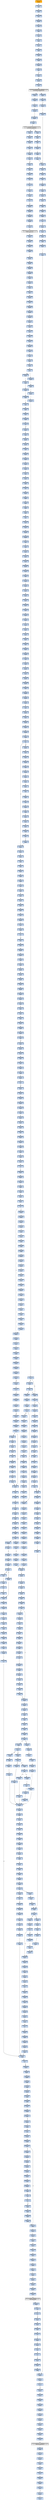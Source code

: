 strict digraph G {
	graph [bgcolor=transparent,
		name=G
	];
	node [color=lightsteelblue,
		fillcolor=lightsteelblue,
		shape=rectangle,
		style=filled
	];
	"0x0041c001"	[color=lightgrey,
		fillcolor=orange,
		label="0x0041c001
pusha"];
	"0x0041c002"	[label="0x0041c002
call"];
	"0x0041c001" -> "0x0041c002"	[color="#000000"];
	"0x0041c00a"	[label="0x0041c00a
popl"];
	"0x0041c002" -> "0x0041c00a"	[color="#000000"];
	"0x0041c00b"	[label="0x0041c00b
incl"];
	"0x0041c00a" -> "0x0041c00b"	[color="#000000"];
	"0x0041c00c"	[label="0x0041c00c
pushl"];
	"0x0041c00b" -> "0x0041c00c"	[color="#000000"];
	"0x0041c00d"	[label="0x0041c00d
ret"];
	"0x0041c00c" -> "0x0041c00d"	[color="#000000"];
	"0x0041c008"	[label="0x0041c008
jmp"];
	"0x0041c00d" -> "0x0041c008"	[color="#000000"];
	"0x0041c00e"	[label="0x0041c00e
call"];
	"0x0041c008" -> "0x0041c00e"	[color="#000000"];
	"0x0041c014"	[label="0x0041c014
popl"];
	"0x0041c00e" -> "0x0041c014"	[color="#000000"];
	"0x0041c015"	[label="0x0041c015
movl"];
	"0x0041c014" -> "0x0041c015"	[color="#000000"];
	"0x0041c01a"	[label="0x0041c01a
addl"];
	"0x0041c015" -> "0x0041c01a"	[color="#000000"];
	"0x0041c01c"	[label="0x0041c01c
subl"];
	"0x0041c01a" -> "0x0041c01c"	[color="#000000"];
	"0x0041c022"	[label="0x0041c022
cmpl"];
	"0x0041c01c" -> "0x0041c022"	[color="#000000"];
	"0x0041c029"	[label="0x0041c029
movl"];
	"0x0041c022" -> "0x0041c029"	[color="#000000"];
	"0x0041c02f"	[label="0x0041c02f
jne"];
	"0x0041c029" -> "0x0041c02f"	[color="#000000"];
	"0x0041c035"	[label="0x0041c035
leal"];
	"0x0041c02f" -> "0x0041c035"	[color="#000000",
		label=F];
	"0x0041c03b"	[label="0x0041c03b
pushl"];
	"0x0041c035" -> "0x0041c03b"	[color="#000000"];
	"0x0041c03c"	[label="0x0041c03c
call"];
	"0x0041c03b" -> "0x0041c03c"	[color="#000000"];
	GETMODULEHANDLEA_KERNEL32_DLL	[color=lightgrey,
		fillcolor=lightgrey,
		label="GETMODULEHANDLEA_KERNEL32_DLL
GETMODULEHANDLEA"];
	"0x0041c03c" -> GETMODULEHANDLEA_KERNEL32_DLL	[color="#000000"];
	"0x0041c042"	[label="0x0041c042
movl"];
	GETMODULEHANDLEA_KERNEL32_DLL -> "0x0041c042"	[color="#000000"];
	"0x0041c287"	[label="0x0041c287
testl"];
	GETMODULEHANDLEA_KERNEL32_DLL -> "0x0041c287"	[color="#000000"];
	"0x0041c048"	[label="0x0041c048
movl"];
	"0x0041c042" -> "0x0041c048"	[color="#000000"];
	"0x0041c04a"	[label="0x0041c04a
leal"];
	"0x0041c048" -> "0x0041c04a"	[color="#000000"];
	"0x0041c04d"	[label="0x0041c04d
pushl"];
	"0x0041c04a" -> "0x0041c04d"	[color="#000000"];
	"0x0041c04e"	[label="0x0041c04e
pushl"];
	"0x0041c04d" -> "0x0041c04e"	[color="#000000"];
	"0x0041c04f"	[label="0x0041c04f
call"];
	"0x0041c04e" -> "0x0041c04f"	[color="#000000"];
	GETPROCADDRESS_KERNEL32_DLL	[color=lightgrey,
		fillcolor=lightgrey,
		label="GETPROCADDRESS_KERNEL32_DLL
GETPROCADDRESS"];
	"0x0041c04f" -> GETPROCADDRESS_KERNEL32_DLL	[color="#000000"];
	"0x0041c055"	[label="0x0041c055
stosl"];
	GETPROCADDRESS_KERNEL32_DLL -> "0x0041c055"	[color="#000000"];
	"0x0041c2ee"	[label="0x0041c2ee
testl"];
	GETPROCADDRESS_KERNEL32_DLL -> "0x0041c2ee"	[color="#000000"];
	"0x0041c056"	[label="0x0041c056
movb"];
	"0x0041c055" -> "0x0041c056"	[color="#000000"];
	"0x0041c058"	[label="0x0041c058
scasb"];
	"0x0041c056" -> "0x0041c058"	[color="#000000"];
	"0x0041c059"	[label="0x0041c059
jne"];
	"0x0041c058" -> "0x0041c059"	[color="#000000"];
	"0x0041c05b"	[label="0x0041c05b
cmpb"];
	"0x0041c059" -> "0x0041c05b"	[color="#000000",
		label=F];
	"0x0041c05d"	[label="0x0041c05d
jne"];
	"0x0041c05b" -> "0x0041c05d"	[color="#000000"];
	"0x0041c05f"	[label="0x0041c05f
leal"];
	"0x0041c05d" -> "0x0041c05f"	[color="#000000",
		label=F];
	"0x0041c062"	[label="0x0041c062
jmp"];
	"0x0041c05f" -> "0x0041c062"	[color="#000000"];
	"0x0041c08d"	[label="0x0041c08d
movl"];
	"0x0041c062" -> "0x0041c08d"	[color="#000000"];
	"0x0041c093"	[label="0x0041c093
orl"];
	"0x0041c08d" -> "0x0041c093"	[color="#000000"];
	"0x0041c095"	[label="0x0041c095
je"];
	"0x0041c093" -> "0x0041c095"	[color="#000000"];
	"0x0041c0a1"	[label="0x0041c0a1
leal"];
	"0x0041c095" -> "0x0041c0a1"	[color="#000000",
		label=T];
	"0x0041c0a7"	[label="0x0041c0a7
cmpl"];
	"0x0041c0a1" -> "0x0041c0a7"	[color="#000000"];
	"0x0041c0aa"	[label="0x0041c0aa
je"];
	"0x0041c0a7" -> "0x0041c0aa"	[color="#000000"];
	"0x0041c0b0"	[label="0x0041c0b0
pushl"];
	"0x0041c0aa" -> "0x0041c0b0"	[color="#000000",
		label=F];
	"0x0041c0b2"	[label="0x0041c0b2
pushl"];
	"0x0041c0b0" -> "0x0041c0b2"	[color="#000000"];
	"0x0041c0b7"	[label="0x0041c0b7
pushl"];
	"0x0041c0b2" -> "0x0041c0b7"	[color="#000000"];
	"0x0041c0bc"	[label="0x0041c0bc
pushl"];
	"0x0041c0b7" -> "0x0041c0bc"	[color="#000000"];
	"0x0041c0be"	[label="0x0041c0be
call"];
	"0x0041c0bc" -> "0x0041c0be"	[color="#000000"];
	VIRTUALALLOC_KERNEL32_DLL	[color=lightgrey,
		fillcolor=lightgrey,
		label="VIRTUALALLOC_KERNEL32_DLL
VIRTUALALLOC"];
	"0x0041c0be" -> VIRTUALALLOC_KERNEL32_DLL	[color="#000000"];
	"0x0041c0e2"	[label="0x0041c0e2
movl"];
	VIRTUALALLOC_KERNEL32_DLL -> "0x0041c0e2"	[color="#000000"];
	"0x0041c0e8"	[label="0x0041c0e8
pushl"];
	"0x0041c0e2" -> "0x0041c0e8"	[color="#000000"];
	"0x0041c0e9"	[label="0x0041c0e9
movl"];
	"0x0041c0e8" -> "0x0041c0e9"	[color="#000000"];
	"0x0041c0eb"	[label="0x0041c0eb
addl"];
	"0x0041c0e9" -> "0x0041c0eb"	[color="#000000"];
	"0x0041c0f1"	[label="0x0041c0f1
pushl"];
	"0x0041c0eb" -> "0x0041c0f1"	[color="#000000"];
	"0x0041c0f7"	[label="0x0041c0f7
pushl"];
	"0x0041c0f1" -> "0x0041c0f7"	[color="#000000"];
	"0x0041c0fa"	[label="0x0041c0fa
pushl"];
	"0x0041c0f7" -> "0x0041c0fa"	[color="#000000"];
	"0x0041c0fb"	[label="0x0041c0fb
pushl"];
	"0x0041c0fa" -> "0x0041c0fb"	[color="#000000"];
	"0x0041c0fc"	[label="0x0041c0fc
call"];
	"0x0041c0fb" -> "0x0041c0fc"	[color="#000000"];
	"0x0041c6c8"	[label="0x0041c6c8
movl"];
	"0x0041c0fc" -> "0x0041c6c8"	[color="#000000"];
	"0x0041c6cc"	[label="0x0041c6cc
subl"];
	"0x0041c6c8" -> "0x0041c6cc"	[color="#000000"];
	"0x0041c6d2"	[label="0x0041c6d2
leal"];
	"0x0041c6cc" -> "0x0041c6d2"	[color="#000000"];
	"0x0041c6d6"	[label="0x0041c6d6
pushl"];
	"0x0041c6d2" -> "0x0041c6d6"	[color="#000000"];
	"0x0041c6d7"	[label="0x0041c6d7
call"];
	"0x0041c6d6" -> "0x0041c6d7"	[color="#000000"];
	"0x0041ca84"	[label="0x0041ca84
pushl"];
	"0x0041c6d7" -> "0x0041ca84"	[color="#000000"];
	"0x0041ca85"	[label="0x0041ca85
pushl"];
	"0x0041ca84" -> "0x0041ca85"	[color="#000000"];
	"0x0041ca86"	[label="0x0041ca86
pushl"];
	"0x0041ca85" -> "0x0041ca86"	[color="#000000"];
	"0x0041ca87"	[label="0x0041ca87
movl"];
	"0x0041ca86" -> "0x0041ca87"	[color="#000000"];
	"0x0041ca89"	[label="0x0041ca89
xorl"];
	"0x0041ca87" -> "0x0041ca89"	[color="#000000"];
	"0x0041ca8b"	[label="0x0041ca8b
xorl"];
	"0x0041ca89" -> "0x0041ca8b"	[color="#000000"];
	"0x0041ca8d"	[label="0x0041ca8d
leal"];
	"0x0041ca8b" -> "0x0041ca8d"	[color="#000000"];
	"0x0041ca93"	[label="0x0041ca93
movl"];
	"0x0041ca8d" -> "0x0041ca93"	[color="#000000"];
	"0x0041ca95"	[label="0x0041ca95
pushl"];
	"0x0041ca93" -> "0x0041ca95"	[color="#000000"];
	"0x0041ca96"	[label="0x0041ca96
call"];
	"0x0041ca95" -> "0x0041ca96"	[color="#000000"];
	"0x0041ccf2"	[label="0x0041ccf2
call"];
	"0x0041ca96" -> "0x0041ccf2"	[color="#000000"];
	"0x0041ccf8"	[label="0x0041ccf8
popl"];
	"0x0041ccf2" -> "0x0041ccf8"	[color="#000000"];
	"0x0041ccf9"	[label="0x0041ccf9
subl"];
	"0x0041ccf8" -> "0x0041ccf9"	[color="#000000"];
	"0x0041ccff"	[label="0x0041ccff
ret"];
	"0x0041ccf9" -> "0x0041ccff"	[color="#000000"];
	"0x0041ca9b"	[label="0x0041ca9b
movb"];
	"0x0041ccff" -> "0x0041ca9b"	[color="#000000"];
	"0x0041ce18"	[label="0x0041ce18
movb"];
	"0x0041ccff" -> "0x0041ce18"	[color="#000000"];
	"0x0041caa2"	[label="0x0041caa2
popl"];
	"0x0041ca9b" -> "0x0041caa2"	[color="#000000"];
	"0x0041caa3"	[label="0x0041caa3
movl"];
	"0x0041caa2" -> "0x0041caa3"	[color="#000000"];
	"0x0041caa8"	[label="0x0041caa8
addl"];
	"0x0041caa3" -> "0x0041caa8"	[color="#000000"];
	"0x0041caab"	[label="0x0041caab
shll"];
	"0x0041caa8" -> "0x0041caab"	[color="#000000"];
	"0x0041caad"	[label="0x0041caad
addl"];
	"0x0041caab" -> "0x0041caad"	[color="#000000"];
	"0x0041caaf"	[label="0x0041caaf
incl"];
	"0x0041caad" -> "0x0041caaf"	[color="#000000"];
	"0x0041cab0"	[label="0x0041cab0
cmpl"];
	"0x0041caaf" -> "0x0041cab0"	[color="#000000"];
	"0x0041cab3"	[label="0x0041cab3
jb"];
	"0x0041cab0" -> "0x0041cab3"	[color="#000000"];
	"0x0041cab5"	[label="0x0041cab5
movl"];
	"0x0041cab3" -> "0x0041cab5"	[color="#000000",
		label=F];
	"0x0041cab9"	[label="0x0041cab9
leal"];
	"0x0041cab5" -> "0x0041cab9"	[color="#000000"];
	"0x0041cabc"	[label="0x0041cabc
pushl"];
	"0x0041cab9" -> "0x0041cabc"	[color="#000000"];
	"0x0041cabd"	[label="0x0041cabd
pushl"];
	"0x0041cabc" -> "0x0041cabd"	[color="#000000"];
	"0x0041cac2"	[label="0x0041cac2
call"];
	"0x0041cabd" -> "0x0041cac2"	[color="#000000"];
	"0x0041c80f"	[label="0x0041c80f
movl"];
	"0x0041cac2" -> "0x0041c80f"	[color="#000000"];
	"0x0041c813"	[label="0x0041c813
movl"];
	"0x0041c80f" -> "0x0041c813"	[color="#000000"];
	"0x0041c817"	[label="0x0041c817
movl"];
	"0x0041c813" -> "0x0041c817"	[color="#000000"];
	"0x0041c81d"	[label="0x0041c81d
movl"];
	"0x0041c817" -> "0x0041c81d"	[color="#000000"];
	"0x0041c823"	[label="0x0041c823
leal"];
	"0x0041c81d" -> "0x0041c823"	[color="#000000"];
	"0x0041c826"	[label="0x0041c826
movl"];
	"0x0041c823" -> "0x0041c826"	[color="#000000"];
	"0x0041c82c"	[label="0x0041c82c
addl"];
	"0x0041c826" -> "0x0041c82c"	[color="#000000"];
	"0x0041c831"	[label="0x0041c831
ret"];
	"0x0041c82c" -> "0x0041c831"	[color="#000000"];
	"0x0041caf1"	[label="0x0041caf1
movl"];
	"0x0041c831" -> "0x0041caf1"	[color="#000000"];
	"0x0041caf7"	[label="0x0041caf7
popl"];
	"0x0041caf1" -> "0x0041caf7"	[color="#000000"];
	"0x0041caf8"	[label="0x0041caf8
popl"];
	"0x0041caf7" -> "0x0041caf8"	[color="#000000"];
	"0x0041caf9"	[label="0x0041caf9
addl"];
	"0x0041caf8" -> "0x0041caf9"	[color="#000000"];
	"0x0041cafe"	[label="0x0041cafe
popl"];
	"0x0041caf9" -> "0x0041cafe"	[color="#000000"];
	"0x0041caff"	[label="0x0041caff
ret"];
	"0x0041cafe" -> "0x0041caff"	[color="#000000"];
	"0x0041c6dc"	[label="0x0041c6dc
movl"];
	"0x0041caff" -> "0x0041c6dc"	[color="#000000"];
	"0x0041c6e3"	[label="0x0041c6e3
movl"];
	"0x0041c6dc" -> "0x0041c6e3"	[color="#000000"];
	"0x0041c6ea"	[label="0x0041c6ea
pushl"];
	"0x0041c6e3" -> "0x0041c6ea"	[color="#000000"];
	"0x0041c6eb"	[label="0x0041c6eb
pushl"];
	"0x0041c6ea" -> "0x0041c6eb"	[color="#000000"];
	"0x0041c6ec"	[label="0x0041c6ec
leal"];
	"0x0041c6eb" -> "0x0041c6ec"	[color="#000000"];
	"0x0041c6f0"	[label="0x0041c6f0
call"];
	"0x0041c6ec" -> "0x0041c6f0"	[color="#000000"];
	"0x0041cb02"	[label="0x0041cb02
movl"];
	"0x0041c6f0" -> "0x0041cb02"	[color="#000000"];
	"0x0041cb06"	[label="0x0041cb06
movl"];
	"0x0041cb02" -> "0x0041cb06"	[color="#000000"];
	"0x0041cb08"	[label="0x0041cb08
movl"];
	"0x0041cb06" -> "0x0041cb08"	[color="#000000"];
	"0x0041cb0c"	[label="0x0041cb0c
pushl"];
	"0x0041cb08" -> "0x0041cb0c"	[color="#000000"];
	"0x0041cb0d"	[label="0x0041cb0d
movl"];
	"0x0041cb0c" -> "0x0041cb0d"	[color="#000000"];
	"0x0041cb0f"	[label="0x0041cb0f
leal"];
	"0x0041cb0d" -> "0x0041cb0f"	[color="#000000"];
	"0x0041cb12"	[label="0x0041cb12
movl"];
	"0x0041cb0f" -> "0x0041cb12"	[color="#000000"];
	"0x0041cb14"	[label="0x0041cb14
movl"];
	"0x0041cb12" -> "0x0041cb14"	[color="#000000"];
	"0x0041cb1b"	[label="0x0041cb1b
movl"];
	"0x0041cb14" -> "0x0041cb1b"	[color="#000000"];
	"0x0041cb1e"	[label="0x0041cb1e
movl"];
	"0x0041cb1b" -> "0x0041cb1e"	[color="#000000"];
	"0x0041cb24"	[label="0x0041cb24
movl"];
	"0x0041cb1e" -> "0x0041cb24"	[color="#000000"];
	"0x0041cb2a"	[label="0x0041cb2a
movl"];
	"0x0041cb24" -> "0x0041cb2a"	[color="#000000"];
	"0x0041cb30"	[label="0x0041cb30
xorl"];
	"0x0041cb2a" -> "0x0041cb30"	[color="#000000"];
	"0x0041cb32"	[label="0x0041cb32
movl"];
	"0x0041cb30" -> "0x0041cb32"	[color="#000000"];
	"0x0041cb37"	[label="0x0041cb37
movl"];
	"0x0041cb32" -> "0x0041cb37"	[color="#000000"];
	"0x0041cb3d"	[label="0x0041cb3d
movl"];
	"0x0041cb37" -> "0x0041cb3d"	[color="#000000"];
	"0x0041cb43"	[label="0x0041cb43
movl"];
	"0x0041cb3d" -> "0x0041cb43"	[color="#000000"];
	"0x0041cb49"	[label="0x0041cb49
movl"];
	"0x0041cb43" -> "0x0041cb49"	[color="#000000"];
	"0x0041cb4f"	[label="0x0041cb4f
movl"];
	"0x0041cb49" -> "0x0041cb4f"	[color="#000000"];
	"0x0041cb55"	[label="0x0041cb55
repz"];
	"0x0041cb4f" -> "0x0041cb55"	[color="#000000"];
	"0x0041cb57"	[label="0x0041cb57
movl"];
	"0x0041cb55" -> "0x0041cb57"	[color="#000000"];
	"0x0041cb59"	[label="0x0041cb59
stosb"];
	"0x0041cb57" -> "0x0041cb59"	[color="#000000"];
	"0x0041cb5a"	[label="0x0041cb5a
call"];
	"0x0041cb59" -> "0x0041cb5a"	[color="#000000"];
	"0x0041cb63"	[label="0x0041cb63
subl"];
	"0x0041cb5a" -> "0x0041cb63"	[color="#000000"];
	"0x0041cb69"	[label="0x0041cb69
pushl"];
	"0x0041cb63" -> "0x0041cb69"	[color="#000000"];
	"0x0041cb6a"	[label="0x0041cb6a
movl"];
	"0x0041cb69" -> "0x0041cb6a"	[color="#000000"];
	"0x0041cb6c"	[label="0x0041cb6c
pushl"];
	"0x0041cb6a" -> "0x0041cb6c"	[color="#000000"];
	"0x0041cb6d"	[label="0x0041cb6d
pushl"];
	"0x0041cb6c" -> "0x0041cb6d"	[color="#000000"];
	"0x0041cb6e"	[label="0x0041cb6e
leal"];
	"0x0041cb6d" -> "0x0041cb6e"	[color="#000000"];
	"0x0041cb71"	[label="0x0041cb71
pushl"];
	"0x0041cb6e" -> "0x0041cb71"	[color="#000000"];
	"0x0041cb72"	[label="0x0041cb72
pushl"];
	"0x0041cb71" -> "0x0041cb72"	[color="#000000"];
	"0x0041cb74"	[label="0x0041cb74
movl"];
	"0x0041cb72" -> "0x0041cb74"	[color="#000000"];
	"0x0041cb76"	[label="0x0041cb76
call"];
	"0x0041cb74" -> "0x0041cb76"	[color="#000000"];
	"0x0041c7a4"	[label="0x0041c7a4
pushl"];
	"0x0041cb76" -> "0x0041c7a4"	[color="#000000"];
	"0x0041c7a5"	[label="0x0041c7a5
movl"];
	"0x0041c7a4" -> "0x0041c7a5"	[color="#000000"];
	"0x0041c7a7"	[label="0x0041c7a7
pushl"];
	"0x0041c7a5" -> "0x0041c7a7"	[color="#000000"];
	"0x0041c7a8"	[label="0x0041c7a8
movl"];
	"0x0041c7a7" -> "0x0041c7a8"	[color="#000000"];
	"0x0041c7ad"	[label="0x0041c7ad
pushl"];
	"0x0041c7a8" -> "0x0041c7ad"	[color="#000000"];
	"0x0041c7ae"	[label="0x0041c7ae
cmpl"];
	"0x0041c7ad" -> "0x0041c7ae"	[color="#000000"];
	"0x0041c7b1"	[label="0x0041c7b1
jb"];
	"0x0041c7ae" -> "0x0041c7b1"	[color="#000000"];
	"0x0041c7b3"	[label="0x0041c7b3
pushl"];
	"0x0041c7b1" -> "0x0041c7b3"	[color="#000000",
		label=F];
	"0x0041c7e8"	[label="0x0041c7e8
movl"];
	"0x0041c7b1" -> "0x0041c7e8"	[color="#000000",
		label=T];
	"0x0041c7b4"	[label="0x0041c7b4
movl"];
	"0x0041c7b3" -> "0x0041c7b4"	[color="#000000"];
	"0x0041c7b9"	[label="0x0041c7b9
movl"];
	"0x0041c7b4" -> "0x0041c7b9"	[color="#000000"];
	"0x0041c7bb"	[label="0x0041c7bb
movb"];
	"0x0041c7b9" -> "0x0041c7bb"	[color="#000000"];
	"0x0041c7bd"	[label="0x0041c7bd
incl"];
	"0x0041c7bb" -> "0x0041c7bd"	[color="#000000"];
	"0x0041c7be"	[label="0x0041c7be
movb"];
	"0x0041c7bd" -> "0x0041c7be"	[color="#000000"];
	"0x0041c7c2"	[label="0x0041c7c2
movl"];
	"0x0041c7be" -> "0x0041c7c2"	[color="#000000"];
	"0x0041c7c4"	[label="0x0041c7c4
movl"];
	"0x0041c7c2" -> "0x0041c7c4"	[color="#000000"];
	"0x0041c7c7"	[label="0x0041c7c7
movl"];
	"0x0041c7c4" -> "0x0041c7c7"	[color="#000000"];
	"0x0041c7cb"	[label="0x0041c7cb
shll"];
	"0x0041c7c7" -> "0x0041c7cb"	[color="#000000"];
	"0x0041c7ce"	[label="0x0041c7ce
andl"];
	"0x0041c7cb" -> "0x0041c7ce"	[color="#000000"];
	"0x0041c7d4"	[label="0x0041c7d4
orl"];
	"0x0041c7ce" -> "0x0041c7d4"	[color="#000000"];
	"0x0041c7d6"	[label="0x0041c7d6
movl"];
	"0x0041c7d4" -> "0x0041c7d6"	[color="#000000"];
	"0x0041c7d9"	[label="0x0041c7d9
addl"];
	"0x0041c7d6" -> "0x0041c7d9"	[color="#000000"];
	"0x0041c7db"	[label="0x0041c7db
movl"];
	"0x0041c7d9" -> "0x0041c7db"	[color="#000000"];
	"0x0041c7de"	[label="0x0041c7de
movl"];
	"0x0041c7db" -> "0x0041c7de"	[color="#000000"];
	"0x0041c7e0"	[label="0x0041c7e0
movl"];
	"0x0041c7de" -> "0x0041c7e0"	[color="#000000"];
	"0x0041c7e3"	[label="0x0041c7e3
cmpl"];
	"0x0041c7e0" -> "0x0041c7e3"	[color="#000000"];
	"0x0041c7e5"	[label="0x0041c7e5
jae"];
	"0x0041c7e3" -> "0x0041c7e5"	[color="#000000"];
	"0x0041c7e7"	[label="0x0041c7e7
popl"];
	"0x0041c7e5" -> "0x0041c7e7"	[color="#000000",
		label=F];
	"0x0041c7e7" -> "0x0041c7e8"	[color="#000000"];
	"0x0041c7eb"	[label="0x0041c7eb
movl"];
	"0x0041c7e8" -> "0x0041c7eb"	[color="#000000"];
	"0x0041c7ee"	[label="0x0041c7ee
movl"];
	"0x0041c7eb" -> "0x0041c7ee"	[color="#000000"];
	"0x0041c7f2"	[label="0x0041c7f2
subl"];
	"0x0041c7ee" -> "0x0041c7f2"	[color="#000000"];
	"0x0041c7f4"	[label="0x0041c7f4
shrl"];
	"0x0041c7f2" -> "0x0041c7f4"	[color="#000000"];
	"0x0041c7f6"	[label="0x0041c7f6
movl"];
	"0x0041c7f4" -> "0x0041c7f6"	[color="#000000"];
	"0x0041c7fb"	[label="0x0041c7fb
subl"];
	"0x0041c7f6" -> "0x0041c7fb"	[color="#000000"];
	"0x0041c7fd"	[label="0x0041c7fd
andl"];
	"0x0041c7fb" -> "0x0041c7fd"	[color="#000000"];
	"0x0041c802"	[label="0x0041c802
shrl"];
	"0x0041c7fd" -> "0x0041c802"	[color="#000000"];
	"0x0041c804"	[label="0x0041c804
addl"];
	"0x0041c802" -> "0x0041c804"	[color="#000000"];
	"0x0041c806"	[label="0x0041c806
popl"];
	"0x0041c804" -> "0x0041c806"	[color="#000000"];
	"0x0041c807"	[label="0x0041c807
movl"];
	"0x0041c806" -> "0x0041c807"	[color="#000000"];
	"0x0041c80a"	[label="0x0041c80a
popl"];
	"0x0041c807" -> "0x0041c80a"	[color="#000000"];
	"0x0041c80b"	[label="0x0041c80b
popl"];
	"0x0041c80a" -> "0x0041c80b"	[color="#000000"];
	"0x0041c80c"	[label="0x0041c80c
ret"];
	"0x0041c80b" -> "0x0041c80c"	[color="#000000"];
	"0x0041cb98"	[label="0x0041cb98
movb"];
	"0x0041c80c" -> "0x0041cb98"	[color="#000000"];
	"0x0041cb9c"	[label="0x0041cb9c
incl"];
	"0x0041cb98" -> "0x0041cb9c"	[color="#000000"];
	"0x0041cb9d"	[label="0x0041cb9d
cmpl"];
	"0x0041cb9c" -> "0x0041cb9d"	[color="#000000"];
	"0x0041cba0"	[label="0x0041cba0
jb"];
	"0x0041cb9d" -> "0x0041cba0"	[color="#000000"];
	"0x0041cba2"	[label="0x0041cba2
leal"];
	"0x0041cba0" -> "0x0041cba2"	[color="#000000",
		label=F];
	"0x0041cba8"	[label="0x0041cba8
leal"];
	"0x0041cba2" -> "0x0041cba8"	[color="#000000"];
	"0x0041cbac"	[label="0x0041cbac
pushl"];
	"0x0041cba8" -> "0x0041cbac"	[color="#000000"];
	"0x0041cbad"	[label="0x0041cbad
movl"];
	"0x0041cbac" -> "0x0041cbad"	[color="#000000"];
	"0x0041cbaf"	[label="0x0041cbaf
call"];
	"0x0041cbad" -> "0x0041cbaf"	[color="#000000"];
	"0x0041c834"	[label="0x0041c834
subl"];
	"0x0041cbaf" -> "0x0041c834"	[color="#000000"];
	"0x0041c83a"	[label="0x0041c83a
pushl"];
	"0x0041c834" -> "0x0041c83a"	[color="#000000"];
	"0x0041c83b"	[label="0x0041c83b
pushl"];
	"0x0041c83a" -> "0x0041c83b"	[color="#000000"];
	"0x0041c83c"	[label="0x0041c83c
pushl"];
	"0x0041c83b" -> "0x0041c83c"	[color="#000000"];
	"0x0041c83d"	[label="0x0041c83d
movl"];
	"0x0041c83c" -> "0x0041c83d"	[color="#000000"];
	"0x0041c83f"	[label="0x0041c83f
pushl"];
	"0x0041c83d" -> "0x0041c83f"	[color="#000000"];
	"0x0041c840"	[label="0x0041c840
movl"];
	"0x0041c83f" -> "0x0041c840"	[color="#000000"];
	"0x0041c845"	[label="0x0041c845
movl"];
	"0x0041c840" -> "0x0041c845"	[color="#000000"];
	"0x0041c84b"	[label="0x0041c84b
xorl"];
	"0x0041c845" -> "0x0041c84b"	[color="#000000"];
	"0x0041c84d"	[label="0x0041c84d
leal"];
	"0x0041c84b" -> "0x0041c84d"	[color="#000000"];
	"0x0041c851"	[label="0x0041c851
xorl"];
	"0x0041c84d" -> "0x0041c851"	[color="#000000"];
	"0x0041c853"	[label="0x0041c853
repz"];
	"0x0041c851" -> "0x0041c853"	[color="#000000"];
	"0x0041c855"	[label="0x0041c855
movl"];
	"0x0041c853" -> "0x0041c855"	[color="#000000"];
	"0x0041c85c"	[label="0x0041c85c
cmpl"];
	"0x0041c855" -> "0x0041c85c"	[color="#000000"];
	"0x0041c85e"	[label="0x0041c85e
movl"];
	"0x0041c85c" -> "0x0041c85e"	[color="#000000"];
	"0x0041c862"	[label="0x0041c862
jbe"];
	"0x0041c85e" -> "0x0041c862"	[color="#000000"];
	"0x0041c864"	[label="0x0041c864
xorl"];
	"0x0041c862" -> "0x0041c864"	[color="#000000",
		label=F];
	"0x0041c866"	[label="0x0041c866
movb"];
	"0x0041c864" -> "0x0041c866"	[color="#000000"];
	"0x0041c869"	[label="0x0041c869
movl"];
	"0x0041c866" -> "0x0041c869"	[color="#000000"];
	"0x0041c86d"	[label="0x0041c86d
leal"];
	"0x0041c869" -> "0x0041c86d"	[color="#000000"];
	"0x0041c871"	[label="0x0041c871
incl"];
	"0x0041c86d" -> "0x0041c871"	[color="#000000"];
	"0x0041c872"	[label="0x0041c872
incl"];
	"0x0041c871" -> "0x0041c872"	[color="#000000"];
	"0x0041c873"	[label="0x0041c873
cmpl"];
	"0x0041c872" -> "0x0041c873"	[color="#000000"];
	"0x0041c875"	[label="0x0041c875
movl"];
	"0x0041c873" -> "0x0041c875"	[color="#000000"];
	"0x0041c877"	[label="0x0041c877
jb"];
	"0x0041c875" -> "0x0041c877"	[color="#000000"];
	"0x0041c879"	[label="0x0041c879
movl"];
	"0x0041c877" -> "0x0041c879"	[color="#000000",
		label=F];
	"0x0041c87e"	[label="0x0041c87e
movl"];
	"0x0041c879" -> "0x0041c87e"	[color="#000000"];
	"0x0041c882"	[label="0x0041c882
movl"];
	"0x0041c87e" -> "0x0041c882"	[color="#000000"];
	"0x0041c885"	[label="0x0041c885
movl"];
	"0x0041c882" -> "0x0041c885"	[color="#000000"];
	"0x0041c888"	[label="0x0041c888
movl"];
	"0x0041c885" -> "0x0041c888"	[color="#000000"];
	"0x0041c88c"	[label="0x0041c88c
xorl"];
	"0x0041c888" -> "0x0041c88c"	[color="#000000"];
	"0x0041c88e"	[label="0x0041c88e
movl"];
	"0x0041c88c" -> "0x0041c88e"	[color="#000000"];
	"0x0041c892"	[label="0x0041c892
movl"];
	"0x0041c88e" -> "0x0041c892"	[color="#000000"];
	"0x0041c89a"	[label="0x0041c89a
movl"];
	"0x0041c892" -> "0x0041c89a"	[color="#000000"];
	"0x0041c89e"	[label="0x0041c89e
leal"];
	"0x0041c89a" -> "0x0041c89e"	[color="#000000"];
	"0x0041c8a1"	[label="0x0041c8a1
movl"];
	"0x0041c89e" -> "0x0041c8a1"	[color="#000000"];
	"0x0041c8a5"	[label="0x0041c8a5
movl"];
	"0x0041c8a1" -> "0x0041c8a5"	[color="#000000"];
	"0x0041c8a9"	[label="0x0041c8a9
shll"];
	"0x0041c8a5" -> "0x0041c8a9"	[color="#000000"];
	"0x0041c8ab"	[label="0x0041c8ab
addl"];
	"0x0041c8a9" -> "0x0041c8ab"	[color="#000000"];
	"0x0041c8ad"	[label="0x0041c8ad
cmpl"];
	"0x0041c8ab" -> "0x0041c8ad"	[color="#000000"];
	"0x0041c8b3"	[label="0x0041c8b3
movl"];
	"0x0041c8ad" -> "0x0041c8b3"	[color="#000000"];
	"0x0041c8b7"	[label="0x0041c8b7
ja"];
	"0x0041c8b3" -> "0x0041c8b7"	[color="#000000"];
	"0x0041c8bd"	[label="0x0041c8bd
movl"];
	"0x0041c8b7" -> "0x0041c8bd"	[color="#000000",
		label=F];
	"0x0041c8c1"	[label="0x0041c8c1
movl"];
	"0x0041c8bd" -> "0x0041c8c1"	[color="#000000"];
	"0x0041c8c4"	[label="0x0041c8c4
movl"];
	"0x0041c8c1" -> "0x0041c8c4"	[color="#000000"];
	"0x0041c8c7"	[label="0x0041c8c7
addl"];
	"0x0041c8c4" -> "0x0041c8c7"	[color="#000000"];
	"0x0041c8c9"	[label="0x0041c8c9
cmpl"];
	"0x0041c8c7" -> "0x0041c8c9"	[color="#000000"];
	"0x0041c8cc"	[label="0x0041c8cc
movl"];
	"0x0041c8c9" -> "0x0041c8cc"	[color="#000000"];
	"0x0041c8cf"	[label="0x0041c8cf
movl"];
	"0x0041c8cc" -> "0x0041c8cf"	[color="#000000"];
	"0x0041c8d3"	[label="0x0041c8d3
jl"];
	"0x0041c8cf" -> "0x0041c8d3"	[color="#000000"];
	"0x0041c8d5"	[label="0x0041c8d5
movl"];
	"0x0041c8d3" -> "0x0041c8d5"	[color="#000000",
		label=F];
	"0x0041c922"	[label="0x0041c922
movl"];
	"0x0041c8d3" -> "0x0041c922"	[color="#000000",
		label=T];
	"0x0041c8d8"	[label="0x0041c8d8
movl"];
	"0x0041c8d5" -> "0x0041c8d8"	[color="#000000"];
	"0x0041c8dc"	[label="0x0041c8dc
movl"];
	"0x0041c8d8" -> "0x0041c8dc"	[color="#000000"];
	"0x0041c8e0"	[label="0x0041c8e0
movl"];
	"0x0041c8dc" -> "0x0041c8e0"	[color="#000000"];
	"0x0041c8e6"	[label="0x0041c8e6
shrl"];
	"0x0041c8e0" -> "0x0041c8e6"	[color="#000000"];
	"0x0041c8e9"	[label="0x0041c8e9
movl"];
	"0x0041c8e6" -> "0x0041c8e9"	[color="#000000"];
	"0x0041c8eb"	[label="0x0041c8eb
andl"];
	"0x0041c8e9" -> "0x0041c8eb"	[color="#000000"];
	"0x0041c8f0"	[label="0x0041c8f0
subl"];
	"0x0041c8eb" -> "0x0041c8f0"	[color="#000000"];
	"0x0041c8f2"	[label="0x0041c8f2
addl"];
	"0x0041c8f0" -> "0x0041c8f2"	[color="#000000"];
	"0x0041c8f4"	[label="0x0041c8f4
movb"];
	"0x0041c8f2" -> "0x0041c8f4"	[color="#000000"];
	"0x0041c8f6"	[label="0x0041c8f6
movl"];
	"0x0041c8f4" -> "0x0041c8f6"	[color="#000000"];
	"0x0041c8f8"	[label="0x0041c8f8
movb"];
	"0x0041c8f6" -> "0x0041c8f8"	[color="#000000"];
	"0x0041c8fa"	[label="0x0041c8fa
movl"];
	"0x0041c8f8" -> "0x0041c8fa"	[color="#000000"];
	"0x0041c8fe"	[label="0x0041c8fe
movl"];
	"0x0041c8fa" -> "0x0041c8fe"	[color="#000000"];
	"0x0041c900"	[label="0x0041c900
movl"];
	"0x0041c8fe" -> "0x0041c900"	[color="#000000"];
	"0x0041c904"	[label="0x0041c904
shll"];
	"0x0041c900" -> "0x0041c904"	[color="#000000"];
	"0x0041c907"	[label="0x0041c907
movw"];
	"0x0041c904" -> "0x0041c907"	[color="#000000"];
	"0x0041c90a"	[label="0x0041c90a
shrl"];
	"0x0041c907" -> "0x0041c90a"	[color="#000000"];
	"0x0041c90d"	[label="0x0041c90d
repz"];
	"0x0041c90a" -> "0x0041c90d"	[color="#000000"];
	"0x0041c90f"	[label="0x0041c90f
movl"];
	"0x0041c90d" -> "0x0041c90f"	[color="#000000"];
	"0x0041c911"	[label="0x0041c911
movl"];
	"0x0041c90f" -> "0x0041c911"	[color="#000000"];
	"0x0041c915"	[label="0x0041c915
andl"];
	"0x0041c911" -> "0x0041c915"	[color="#000000"];
	"0x0041c918"	[label="0x0041c918
repz"];
	"0x0041c915" -> "0x0041c918"	[color="#000000"];
	"0x0041c91a"	[label="0x0041c91a
movl"];
	"0x0041c918" -> "0x0041c91a"	[color="#000000"];
	"0x0041c91e"	[label="0x0041c91e
movl"];
	"0x0041c91a" -> "0x0041c91e"	[color="#000000"];
	"0x0041c91e" -> "0x0041c922"	[color="#000000"];
	"0x0041c926"	[label="0x0041c926
addl"];
	"0x0041c922" -> "0x0041c926"	[color="#000000"];
	"0x0041c929"	[label="0x0041c929
incl"];
	"0x0041c926" -> "0x0041c929"	[color="#000000"];
	"0x0041c92a"	[label="0x0041c92a
decl"];
	"0x0041c929" -> "0x0041c92a"	[color="#000000"];
	"0x0041c92b"	[label="0x0041c92b
addl"];
	"0x0041c92a" -> "0x0041c92b"	[color="#000000"];
	"0x0041c92e"	[label="0x0041c92e
cmpl"];
	"0x0041c92b" -> "0x0041c92e"	[color="#000000"];
	"0x0041c931"	[label="0x0041c931
movl"];
	"0x0041c92e" -> "0x0041c931"	[color="#000000"];
	"0x0041c935"	[label="0x0041c935
movl"];
	"0x0041c931" -> "0x0041c935"	[color="#000000"];
	"0x0041c939"	[label="0x0041c939
movl"];
	"0x0041c935" -> "0x0041c939"	[color="#000000"];
	"0x0041c93d"	[label="0x0041c93d
jge"];
	"0x0041c939" -> "0x0041c93d"	[color="#000000"];
	"0x0041c943"	[label="0x0041c943
cmpl"];
	"0x0041c93d" -> "0x0041c943"	[color="#000000",
		label=F];
	"0x0041c949"	[label="0x0041c949
je"];
	"0x0041c943" -> "0x0041c949"	[color="#000000"];
	"0x0041c95a"	[label="0x0041c95a
movl"];
	"0x0041c949" -> "0x0041c95a"	[color="#000000",
		label=T];
	"0x0041c960"	[label="0x0041c960
xorl"];
	"0x0041c95a" -> "0x0041c960"	[color="#000000"];
	"0x0041c962"	[label="0x0041c962
testl"];
	"0x0041c960" -> "0x0041c962"	[color="#000000"];
	"0x0041c964"	[label="0x0041c964
jbe"];
	"0x0041c962" -> "0x0041c964"	[color="#000000"];
	"0x0041c966"	[label="0x0041c966
movl"];
	"0x0041c964" -> "0x0041c966"	[color="#000000",
		label=F];
	"0x0041c96d"	[label="0x0041c96d
movb"];
	"0x0041c966" -> "0x0041c96d"	[color="#000000"];
	"0x0041c970"	[label="0x0041c970
testb"];
	"0x0041c96d" -> "0x0041c970"	[color="#000000"];
	"0x0041c972"	[label="0x0041c972
je"];
	"0x0041c970" -> "0x0041c972"	[color="#000000"];
	"0x0041c974"	[label="0x0041c974
movl"];
	"0x0041c972" -> "0x0041c974"	[color="#000000",
		label=F];
	"0x0041c996"	[label="0x0041c996
movl"];
	"0x0041c972" -> "0x0041c996"	[color="#000000",
		label=T];
	"0x0041c97a"	[label="0x0041c97a
andl"];
	"0x0041c974" -> "0x0041c97a"	[color="#000000"];
	"0x0041c97f"	[label="0x0041c97f
movl"];
	"0x0041c97a" -> "0x0041c97f"	[color="#000000"];
	"0x0041c983"	[label="0x0041c983
movl"];
	"0x0041c97f" -> "0x0041c983"	[color="#000000"];
	"0x0041c986"	[label="0x0041c986
xorl"];
	"0x0041c983" -> "0x0041c986"	[color="#000000"];
	"0x0041c988"	[label="0x0041c988
movb"];
	"0x0041c986" -> "0x0041c988"	[color="#000000"];
	"0x0041c98b"	[label="0x0041c98b
movl"];
	"0x0041c988" -> "0x0041c98b"	[color="#000000"];
	"0x0041c98f"	[label="0x0041c98f
leal"];
	"0x0041c98b" -> "0x0041c98f"	[color="#000000"];
	"0x0041c993"	[label="0x0041c993
incl"];
	"0x0041c98f" -> "0x0041c993"	[color="#000000"];
	"0x0041c994"	[label="0x0041c994
movl"];
	"0x0041c993" -> "0x0041c994"	[color="#000000"];
	"0x0041c994" -> "0x0041c996"	[color="#000000"];
	"0x0041c99c"	[label="0x0041c99c
incl"];
	"0x0041c996" -> "0x0041c99c"	[color="#000000"];
	"0x0041c99d"	[label="0x0041c99d
cmpl"];
	"0x0041c99c" -> "0x0041c99d"	[color="#000000"];
	"0x0041c99f"	[label="0x0041c99f
jb"];
	"0x0041c99d" -> "0x0041c99f"	[color="#000000"];
	"0x0041c9a1"	[label="0x0041c9a1
popl"];
	"0x0041c99f" -> "0x0041c9a1"	[color="#000000",
		label=F];
	"0x0041c9a2"	[label="0x0041c9a2
popl"];
	"0x0041c9a1" -> "0x0041c9a2"	[color="#000000"];
	"0x0041c9a3"	[label="0x0041c9a3
popl"];
	"0x0041c9a2" -> "0x0041c9a3"	[color="#000000"];
	"0x0041c9a4"	[label="0x0041c9a4
movb"];
	"0x0041c9a3" -> "0x0041c9a4"	[color="#000000"];
	"0x0041c9a6"	[label="0x0041c9a6
popl"];
	"0x0041c9a4" -> "0x0041c9a6"	[color="#000000"];
	"0x0041c9a7"	[label="0x0041c9a7
addl"];
	"0x0041c9a6" -> "0x0041c9a7"	[color="#000000"];
	"0x0041c9ad"	[label="0x0041c9ad
ret"];
	"0x0041c9a7" -> "0x0041c9ad"	[color="#000000"];
	"0x0041cbb4"	[label="0x0041cbb4
testb"];
	"0x0041c9ad" -> "0x0041cbb4"	[color="#000000"];
	"0x0041cca3"	[label="0x0041cca3
testb"];
	"0x0041c9ad" -> "0x0041cca3"	[color="#000000"];
	"0x0041cbb6"	[label="0x0041cbb6
jne"];
	"0x0041cbb4" -> "0x0041cbb6"	[color="#000000"];
	"0x0041cbc3"	[label="0x0041cbc3
xorl"];
	"0x0041cbb6" -> "0x0041cbc3"	[color="#000000",
		label=T];
	"0x0041cbc5"	[label="0x0041cbc5
movl"];
	"0x0041cbc3" -> "0x0041cbc5"	[color="#000000"];
	"0x0041cbc7"	[label="0x0041cbc7
call"];
	"0x0041cbc5" -> "0x0041cbc7"	[color="#000000"];
	"0x0041c9b0"	[label="0x0041c9b0
pushl"];
	"0x0041cbc7" -> "0x0041c9b0"	[color="#000000"];
	"0x0041c9b1"	[label="0x0041c9b1
pushl"];
	"0x0041c9b0" -> "0x0041c9b1"	[color="#000000"];
	"0x0041c9b2"	[label="0x0041c9b2
pushl"];
	"0x0041c9b1" -> "0x0041c9b2"	[color="#000000"];
	"0x0041c9b3"	[label="0x0041c9b3
movl"];
	"0x0041c9b2" -> "0x0041c9b3"	[color="#000000"];
	"0x0041c9b5"	[label="0x0041c9b5
pushl"];
	"0x0041c9b3" -> "0x0041c9b5"	[color="#000000"];
	"0x0041c9b6"	[label="0x0041c9b6
movl"];
	"0x0041c9b5" -> "0x0041c9b6"	[color="#000000"];
	"0x0041c9b8"	[label="0x0041c9b8
cmpl"];
	"0x0041c9b6" -> "0x0041c9b8"	[color="#000000"];
	"0x0041c9bc"	[label="0x0041c9bc
jb"];
	"0x0041c9b8" -> "0x0041c9bc"	[color="#000000"];
	"0x0041c9ee"	[label="0x0041c9ee
movl"];
	"0x0041c9bc" -> "0x0041c9ee"	[color="#000000",
		label=T];
	"0x0041c9be"	[label="0x0041c9be
movl"];
	"0x0041c9bc" -> "0x0041c9be"	[color="#000000",
		label=F];
	"0x0041c9f1"	[label="0x0041c9f1
movl"];
	"0x0041c9ee" -> "0x0041c9f1"	[color="#000000"];
	"0x0041c9f4"	[label="0x0041c9f4
movl"];
	"0x0041c9f1" -> "0x0041c9f4"	[color="#000000"];
	"0x0041c9f9"	[label="0x0041c9f9
subl"];
	"0x0041c9f4" -> "0x0041c9f9"	[color="#000000"];
	"0x0041c9fb"	[label="0x0041c9fb
shrl"];
	"0x0041c9f9" -> "0x0041c9fb"	[color="#000000"];
	"0x0041c9fd"	[label="0x0041c9fd
movl"];
	"0x0041c9fb" -> "0x0041c9fd"	[color="#000000"];
	"0x0041ca00"	[label="0x0041ca00
andl"];
	"0x0041c9fd" -> "0x0041ca00"	[color="#000000"];
	"0x0041ca05"	[label="0x0041ca05
cmpl"];
	"0x0041ca00" -> "0x0041ca05"	[color="#000000"];
	"0x0041ca07"	[label="0x0041ca07
jae"];
	"0x0041ca05" -> "0x0041ca07"	[color="#000000"];
	"0x0041ca09"	[label="0x0041ca09
movl"];
	"0x0041ca07" -> "0x0041ca09"	[color="#000000",
		label=F];
	"0x0041ca1d"	[label="0x0041ca1d
cmpl"];
	"0x0041ca07" -> "0x0041ca1d"	[color="#000000",
		label=T];
	"0x0041ca0f"	[label="0x0041ca0f
movl"];
	"0x0041ca09" -> "0x0041ca0f"	[color="#000000"];
	"0x0041ca11"	[label="0x0041ca11
shrl"];
	"0x0041ca0f" -> "0x0041ca11"	[color="#000000"];
	"0x0041ca14"	[label="0x0041ca14
xorl"];
	"0x0041ca11" -> "0x0041ca14"	[color="#000000"];
	"0x0041ca16"	[label="0x0041ca16
movb"];
	"0x0041ca14" -> "0x0041ca16"	[color="#000000"];
	"0x0041ca19"	[label="0x0041ca19
movl"];
	"0x0041ca16" -> "0x0041ca19"	[color="#000000"];
	"0x0041ca1b"	[label="0x0041ca1b
jmp"];
	"0x0041ca19" -> "0x0041ca1b"	[color="#000000"];
	"0x0041ca58"	[label="0x0041ca58
movl"];
	"0x0041ca1b" -> "0x0041ca58"	[color="#000000"];
	"0x0041ca5a"	[label="0x0041ca5a
movl"];
	"0x0041ca58" -> "0x0041ca5a"	[color="#000000"];
	"0x0041ca5d"	[label="0x0041ca5d
addl"];
	"0x0041ca5a" -> "0x0041ca5d"	[color="#000000"];
	"0x0041ca5f"	[label="0x0041ca5f
movl"];
	"0x0041ca5d" -> "0x0041ca5f"	[color="#000000"];
	"0x0041ca62"	[label="0x0041ca62
movl"];
	"0x0041ca5f" -> "0x0041ca62"	[color="#000000"];
	"0x0041ca65"	[label="0x0041ca65
movl"];
	"0x0041ca62" -> "0x0041ca65"	[color="#000000"];
	"0x0041ca6a"	[label="0x0041ca6a
subl"];
	"0x0041ca65" -> "0x0041ca6a"	[color="#000000"];
	"0x0041ca6c"	[label="0x0041ca6c
subl"];
	"0x0041ca6a" -> "0x0041ca6c"	[color="#000000"];
	"0x0041ca6e"	[label="0x0041ca6e
popl"];
	"0x0041ca6c" -> "0x0041ca6e"	[color="#000000"];
	"0x0041ca6f"	[label="0x0041ca6f
shrl"];
	"0x0041ca6e" -> "0x0041ca6f"	[color="#000000"];
	"0x0041ca71"	[label="0x0041ca71
movl"];
	"0x0041ca6f" -> "0x0041ca71"	[color="#000000"];
	"0x0041ca75"	[label="0x0041ca75
addl"];
	"0x0041ca71" -> "0x0041ca75"	[color="#000000"];
	"0x0041ca77"	[label="0x0041ca77
movl"];
	"0x0041ca75" -> "0x0041ca77"	[color="#000000"];
	"0x0041ca7d"	[label="0x0041ca7d
popl"];
	"0x0041ca77" -> "0x0041ca7d"	[color="#000000"];
	"0x0041ca7e"	[label="0x0041ca7e
popl"];
	"0x0041ca7d" -> "0x0041ca7e"	[color="#000000"];
	"0x0041ca7f"	[label="0x0041ca7f
movl"];
	"0x0041ca7e" -> "0x0041ca7f"	[color="#000000"];
	"0x0041ca82"	[label="0x0041ca82
popl"];
	"0x0041ca7f" -> "0x0041ca82"	[color="#000000"];
	"0x0041ca83"	[label="0x0041ca83
ret"];
	"0x0041ca82" -> "0x0041ca83"	[color="#000000"];
	"0x0041cd2d"	[label="0x0041cd2d
cmpl"];
	"0x0041ca83" -> "0x0041cd2d"	[color="#000000"];
	"0x0041ce95"	[label="0x0041ce95
addl"];
	"0x0041ca83" -> "0x0041ce95"	[color="#000000"];
	"0x0041c9c0"	[label="0x0041c9c0
movb"];
	"0x0041c9be" -> "0x0041c9c0"	[color="#000000"];
	"0x0041c9c2"	[label="0x0041c9c2
incl"];
	"0x0041c9c0" -> "0x0041c9c2"	[color="#000000"];
	"0x0041c9c3"	[label="0x0041c9c3
movb"];
	"0x0041c9c2" -> "0x0041c9c3"	[color="#000000"];
	"0x0041c9c7"	[label="0x0041c9c7
movl"];
	"0x0041c9c3" -> "0x0041c9c7"	[color="#000000"];
	"0x0041c9c9"	[label="0x0041c9c9
movl"];
	"0x0041c9c7" -> "0x0041c9c9"	[color="#000000"];
	"0x0041c9cc"	[label="0x0041c9cc
movl"];
	"0x0041c9c9" -> "0x0041c9cc"	[color="#000000"];
	"0x0041c9d0"	[label="0x0041c9d0
shll"];
	"0x0041c9cc" -> "0x0041c9d0"	[color="#000000"];
	"0x0041c9d3"	[label="0x0041c9d3
andl"];
	"0x0041c9d0" -> "0x0041c9d3"	[color="#000000"];
	"0x0041c9d9"	[label="0x0041c9d9
orl"];
	"0x0041c9d3" -> "0x0041c9d9"	[color="#000000"];
	"0x0041c9db"	[label="0x0041c9db
movl"];
	"0x0041c9d9" -> "0x0041c9db"	[color="#000000"];
	"0x0041c9de"	[label="0x0041c9de
addl"];
	"0x0041c9db" -> "0x0041c9de"	[color="#000000"];
	"0x0041c9e1"	[label="0x0041c9e1
movl"];
	"0x0041c9de" -> "0x0041c9e1"	[color="#000000"];
	"0x0041c9e4"	[label="0x0041c9e4
movl"];
	"0x0041c9e1" -> "0x0041c9e4"	[color="#000000"];
	"0x0041c9e6"	[label="0x0041c9e6
movl"];
	"0x0041c9e4" -> "0x0041c9e6"	[color="#000000"];
	"0x0041c9e9"	[label="0x0041c9e9
cmpl"];
	"0x0041c9e6" -> "0x0041c9e9"	[color="#000000"];
	"0x0041c9ec"	[label="0x0041c9ec
jae"];
	"0x0041c9e9" -> "0x0041c9ec"	[color="#000000"];
	"0x0041c9ec" -> "0x0041c9ee"	[color="#000000",
		label=F];
	"0x0041cca5"	[label="0x0041cca5
jne"];
	"0x0041cca3" -> "0x0041cca5"	[color="#000000"];
	"0x0041ccb2"	[label="0x0041ccb2
movb"];
	"0x0041cca5" -> "0x0041ccb2"	[color="#000000",
		label=T];
	"0x0041ccb9"	[label="0x0041ccb9
xorl"];
	"0x0041ccb2" -> "0x0041ccb9"	[color="#000000"];
	"0x0041ccbb"	[label="0x0041ccbb
cmpb"];
	"0x0041ccb9" -> "0x0041ccbb"	[color="#000000"];
	"0x0041ccc3"	[label="0x0041ccc3
jne"];
	"0x0041ccbb" -> "0x0041ccc3"	[color="#000000"];
	"0x0041ccc5"	[label="0x0041ccc5
incl"];
	"0x0041ccc3" -> "0x0041ccc5"	[color="#000000",
		label=F];
	"0x0041cccd"	[label="0x0041cccd
movb"];
	"0x0041ccc3" -> "0x0041cccd"	[color="#000000",
		label=T];
	"0x0041ccc6"	[label="0x0041ccc6
cmpl"];
	"0x0041ccc5" -> "0x0041ccc6"	[color="#000000"];
	"0x0041ccc9"	[label="0x0041ccc9
jb"];
	"0x0041ccc6" -> "0x0041ccc9"	[color="#000000"];
	"0x0041cccb"	[label="0x0041cccb
jmp"];
	"0x0041ccc9" -> "0x0041cccb"	[color="#000000",
		label=F];
	"0x0041ccd4"	[label="0x0041ccd4
movl"];
	"0x0041cccb" -> "0x0041ccd4"	[color="#000000"];
	"0x0041ccda"	[label="0x0041ccda
leal"];
	"0x0041ccd4" -> "0x0041ccda"	[color="#000000"];
	"0x0041ccde"	[label="0x0041ccde
movl"];
	"0x0041ccda" -> "0x0041ccde"	[color="#000000"];
	"0x0041cce3"	[label="0x0041cce3
repz"];
	"0x0041ccde" -> "0x0041cce3"	[color="#000000"];
	"0x0041cce5"	[label="0x0041cce5
popl"];
	"0x0041cce3" -> "0x0041cce5"	[color="#000000"];
	"0x0041cce6"	[label="0x0041cce6
popl"];
	"0x0041cce5" -> "0x0041cce6"	[color="#000000"];
	"0x0041cce7"	[label="0x0041cce7
popl"];
	"0x0041cce6" -> "0x0041cce7"	[color="#000000"];
	"0x0041cce8"	[label="0x0041cce8
movb"];
	"0x0041cce7" -> "0x0041cce8"	[color="#000000"];
	"0x0041ccea"	[label="0x0041ccea
popl"];
	"0x0041cce8" -> "0x0041ccea"	[color="#000000"];
	"0x0041cceb"	[label="0x0041cceb
addl"];
	"0x0041ccea" -> "0x0041cceb"	[color="#000000"];
	"0x0041ccf1"	[label="0x0041ccf1
ret"];
	"0x0041cceb" -> "0x0041ccf1"	[color="#000000"];
	"0x0041cf6c"	[label="0x0041cf6c
testb"];
	"0x0041ccf1" -> "0x0041cf6c"	[color="#000000"];
	"0x0041ca20"	[label="0x0041ca20
jae"];
	"0x0041ca1d" -> "0x0041ca20"	[color="#000000"];
	"0x0041ca22"	[label="0x0041ca22
cmpl"];
	"0x0041ca20" -> "0x0041ca22"	[color="#000000",
		label=F];
	"0x0041ca2c"	[label="0x0041ca2c
cmpl"];
	"0x0041ca20" -> "0x0041ca2c"	[color="#000000",
		label=T];
	"0x0041ca25"	[label="0x0041ca25
sbbl"];
	"0x0041ca22" -> "0x0041ca25"	[color="#000000"];
	"0x0041ca27"	[label="0x0041ca27
addl"];
	"0x0041ca25" -> "0x0041ca27"	[color="#000000"];
	"0x0041ca2a"	[label="0x0041ca2a
jmp"];
	"0x0041ca27" -> "0x0041ca2a"	[color="#000000"];
	"0x0041ca2a" -> "0x0041ca58"	[color="#000000"];
	"0x0041cd32"	[label="0x0041cd32
jae"];
	"0x0041cd2d" -> "0x0041cd32"	[color="#000000"];
	"0x0041cd34"	[label="0x0041cd34
movl"];
	"0x0041cd32" -> "0x0041cd34"	[color="#000000",
		label=F];
	"0x0041cd36"	[label="0x0041cd36
movb"];
	"0x0041cd34" -> "0x0041cd36"	[color="#000000"];
	"0x0041cd38"	[label="0x0041cd38
movl"];
	"0x0041cd36" -> "0x0041cd38"	[color="#000000"];
	"0x0041cd3a"	[label="0x0041cd3a
incl"];
	"0x0041cd38" -> "0x0041cd3a"	[color="#000000"];
	"0x0041cd3b"	[label="0x0041cd3b
incl"];
	"0x0041cd3a" -> "0x0041cd3b"	[color="#000000"];
	"0x0041cd3c"	[label="0x0041cd3c
movl"];
	"0x0041cd3b" -> "0x0041cd3c"	[color="#000000"];
	"0x0041cd3e"	[label="0x0041cd3e
movl"];
	"0x0041cd3c" -> "0x0041cd3e"	[color="#000000"];
	"0x0041cd42"	[label="0x0041cd42
jmp"];
	"0x0041cd3e" -> "0x0041cd42"	[color="#000000"];
	"0x0041cf70"	[label="0x0041cf70
cmpl"];
	"0x0041cd42" -> "0x0041cf70"	[color="#000000"];
	"0x0041cf74"	[label="0x0041cf74
jb"];
	"0x0041cf70" -> "0x0041cf74"	[color="#000000"];
	"0x0041cf7a"	[label="0x0041cf7a
movl"];
	"0x0041cf74" -> "0x0041cf7a"	[color="#000000",
		label=F];
	"0x0041ce1f"	[label="0x0041ce1f
popl"];
	"0x0041ce18" -> "0x0041ce1f"	[color="#000000"];
	"0x0041ce20"	[label="0x0041ce20
testb"];
	"0x0041ce1f" -> "0x0041ce20"	[color="#000000"];
	"0x0041ce22"	[label="0x0041ce22
movl"];
	"0x0041ce20" -> "0x0041ce22"	[color="#000000"];
	"0x0041ce24"	[label="0x0041ce24
je"];
	"0x0041ce22" -> "0x0041ce24"	[color="#000000"];
	"0x0041ce9c"	[label="0x0041ce9c
cmpl"];
	"0x0041ce24" -> "0x0041ce9c"	[color="#000000",
		label=T];
	"0x0041ce26"	[label="0x0041ce26
cmpl"];
	"0x0041ce24" -> "0x0041ce26"	[color="#000000",
		label=F];
	"0x0041cea0"	[label="0x0041cea0
jb"];
	"0x0041ce9c" -> "0x0041cea0"	[color="#000000"];
	"0x0041cea2"	[label="0x0041cea2
movl"];
	"0x0041cea0" -> "0x0041cea2"	[color="#000000",
		label=F];
	"0x0041ced3"	[label="0x0041ced3
movl"];
	"0x0041cea0" -> "0x0041ced3"	[color="#000000",
		label=T];
	"0x0041cea5"	[label="0x0041cea5
movl"];
	"0x0041cea2" -> "0x0041cea5"	[color="#000000"];
	"0x0041cea8"	[label="0x0041cea8
shll"];
	"0x0041cea5" -> "0x0041cea8"	[color="#000000"];
	"0x0041ceab"	[label="0x0041ceab
movb"];
	"0x0041cea8" -> "0x0041ceab"	[color="#000000"];
	"0x0041cead"	[label="0x0041cead
incl"];
	"0x0041ceab" -> "0x0041cead"	[color="#000000"];
	"0x0041ceae"	[label="0x0041ceae
movb"];
	"0x0041cead" -> "0x0041ceae"	[color="#000000"];
	"0x0041ceb2"	[label="0x0041ceb2
movl"];
	"0x0041ceae" -> "0x0041ceb2"	[color="#000000"];
	"0x0041ceb5"	[label="0x0041ceb5
movl"];
	"0x0041ceb2" -> "0x0041ceb5"	[color="#000000"];
	"0x0041ceb8"	[label="0x0041ceb8
movl"];
	"0x0041ceb5" -> "0x0041ceb8"	[color="#000000"];
	"0x0041cebc"	[label="0x0041cebc
andl"];
	"0x0041ceb8" -> "0x0041cebc"	[color="#000000"];
	"0x0041cec1"	[label="0x0041cec1
addl"];
	"0x0041cebc" -> "0x0041cec1"	[color="#000000"];
	"0x0041cec4"	[label="0x0041cec4
orl"];
	"0x0041cec1" -> "0x0041cec4"	[color="#000000"];
	"0x0041cec6"	[label="0x0041cec6
movl"];
	"0x0041cec4" -> "0x0041cec6"	[color="#000000"];
	"0x0041cec8"	[label="0x0041cec8
cmpl"];
	"0x0041cec6" -> "0x0041cec8"	[color="#000000"];
	"0x0041cecb"	[label="0x0041cecb
movl"];
	"0x0041cec8" -> "0x0041cecb"	[color="#000000"];
	"0x0041cece"	[label="0x0041cece
movl"];
	"0x0041cecb" -> "0x0041cece"	[color="#000000"];
	"0x0041ced1"	[label="0x0041ced1
jae"];
	"0x0041cece" -> "0x0041ced1"	[color="#000000"];
	"0x0041ced1" -> "0x0041ced3"	[color="#000000",
		label=F];
	"0x0041ced6"	[label="0x0041ced6
movl"];
	"0x0041ced3" -> "0x0041ced6"	[color="#000000"];
	"0x0041ced9"	[label="0x0041ced9
movl"];
	"0x0041ced6" -> "0x0041ced9"	[color="#000000"];
	"0x0041cede"	[label="0x0041cede
subl"];
	"0x0041ced9" -> "0x0041cede"	[color="#000000"];
	"0x0041cee0"	[label="0x0041cee0
addl"];
	"0x0041cede" -> "0x0041cee0"	[color="#000000"];
	"0x0041cee2"	[label="0x0041cee2
shrl"];
	"0x0041cee0" -> "0x0041cee2"	[color="#000000"];
	"0x0041cee4"	[label="0x0041cee4
movl"];
	"0x0041cee2" -> "0x0041cee4"	[color="#000000"];
	"0x0041cee9"	[label="0x0041cee9
movl"];
	"0x0041cee4" -> "0x0041cee9"	[color="#000000"];
	"0x0041ceec"	[label="0x0041ceec
subl"];
	"0x0041cee9" -> "0x0041ceec"	[color="#000000"];
	"0x0041ceee"	[label="0x0041ceee
andl"];
	"0x0041ceec" -> "0x0041ceee"	[color="#000000"];
	"0x0041cef3"	[label="0x0041cef3
shrl"];
	"0x0041ceee" -> "0x0041cef3"	[color="#000000"];
	"0x0041cef5"	[label="0x0041cef5
addl"];
	"0x0041cef3" -> "0x0041cef5"	[color="#000000"];
	"0x0041cef7"	[label="0x0041cef7
cmpl"];
	"0x0041cef5" -> "0x0041cef7"	[color="#000000"];
	"0x0041cefa"	[label="0x0041cefa
jae"];
	"0x0041cef7" -> "0x0041cefa"	[color="#000000"];
	"0x0041cf16"	[label="0x0041cf16
movl"];
	"0x0041cefa" -> "0x0041cf16"	[color="#000000",
		label=T];
	"0x0041cefc"	[label="0x0041cefc
movl"];
	"0x0041cefa" -> "0x0041cefc"	[color="#000000",
		label=F];
	"0x0041cf1c"	[label="0x0041cf1c
movl"];
	"0x0041cf16" -> "0x0041cf1c"	[color="#000000"];
	"0x0041cf22"	[label="0x0041cf22
leal"];
	"0x0041cf1c" -> "0x0041cf22"	[color="#000000"];
	"0x0041cf25"	[label="0x0041cf25
movl"];
	"0x0041cf22" -> "0x0041cf25"	[color="#000000"];
	"0x0041cf2b"	[label="0x0041cf2b
movl"];
	"0x0041cf25" -> "0x0041cf2b"	[color="#000000"];
	"0x0041cf31"	[label="0x0041cf31
movl"];
	"0x0041cf2b" -> "0x0041cf31"	[color="#000000"];
	"0x0041cf37"	[label="0x0041cf37
movl"];
	"0x0041cf31" -> "0x0041cf37"	[color="#000000"];
	"0x0041cf39"	[label="0x0041cf39
movl"];
	"0x0041cf37" -> "0x0041cf39"	[color="#000000"];
	"0x0041cf3d"	[label="0x0041cf3d
incl"];
	"0x0041cf39" -> "0x0041cf3d"	[color="#000000"];
	"0x0041cf3e"	[label="0x0041cf3e
leal"];
	"0x0041cf3d" -> "0x0041cf3e"	[color="#000000"];
	"0x0041cf41"	[label="0x0041cf41
cmpl"];
	"0x0041cf3e" -> "0x0041cf41"	[color="#000000"];
	"0x0041cf43"	[label="0x0041cf43
movl"];
	"0x0041cf41" -> "0x0041cf43"	[color="#000000"];
	"0x0041cf45"	[label="0x0041cf45
jae"];
	"0x0041cf43" -> "0x0041cf45"	[color="#000000"];
	"0x0041cf47"	[label="0x0041cf47
movl"];
	"0x0041cf45" -> "0x0041cf47"	[color="#000000",
		label=F];
	"0x0041cf49"	[label="0x0041cf49
subl"];
	"0x0041cf47" -> "0x0041cf49"	[color="#000000"];
	"0x0041cf4b"	[label="0x0041cf4b
incl"];
	"0x0041cf49" -> "0x0041cf4b"	[color="#000000"];
	"0x0041cf4c"	[label="0x0041cf4c
movb"];
	"0x0041cf4b" -> "0x0041cf4c"	[color="#000000"];
	"0x0041cf4e"	[label="0x0041cf4e
movb"];
	"0x0041cf4c" -> "0x0041cf4e"	[color="#000000"];
	"0x0041cf51"	[label="0x0041cf51
movl"];
	"0x0041cf4e" -> "0x0041cf51"	[color="#000000"];
	"0x0041cf53"	[label="0x0041cf53
cmpl"];
	"0x0041cf51" -> "0x0041cf53"	[color="#000000"];
	"0x0041cf55"	[label="0x0041cf55
jb"];
	"0x0041cf53" -> "0x0041cf55"	[color="#000000"];
	"0x0041cf57"	[label="0x0041cf57
movl"];
	"0x0041cf55" -> "0x0041cf57"	[color="#000000",
		label=F];
	"0x0041cf5b"	[label="0x0041cf5b
addl"];
	"0x0041cf57" -> "0x0041cf5b"	[color="#000000"];
	"0x0041cf5d"	[label="0x0041cf5d
movl"];
	"0x0041cf5b" -> "0x0041cf5d"	[color="#000000"];
	"0x0041cf61"	[label="0x0041cf61
movl"];
	"0x0041cf5d" -> "0x0041cf61"	[color="#000000"];
	"0x0041cf63"	[label="0x0041cf63
jmp"];
	"0x0041cf61" -> "0x0041cf63"	[color="#000000"];
	"0x0041cf63" -> "0x0041cf70"	[color="#000000"];
	"0x0041cf03"	[label="0x0041cf03
testl"];
	"0x0041cefc" -> "0x0041cf03"	[color="#000000"];
	"0x0041cf05"	[label="0x0041cf05
je"];
	"0x0041cf03" -> "0x0041cf05"	[color="#000000"];
	"0x0041cf05" -> "0x0041cf37"	[color="#000000",
		label=T];
	"0x0041cf07"	[label="0x0041cf07
movl"];
	"0x0041cf05" -> "0x0041cf07"	[color="#000000",
		label=F];
	"0x0041ca2f"	[label="0x0041ca2f
jae"];
	"0x0041ca2c" -> "0x0041ca2f"	[color="#000000"];
	"0x0041ca31"	[label="0x0041ca31
movl"];
	"0x0041ca2f" -> "0x0041ca31"	[color="#000000",
		label=F];
	"0x0041ca38"	[label="0x0041ca38
cmpl"];
	"0x0041ca2f" -> "0x0041ca38"	[color="#000000",
		label=T];
	"0x0041ca36"	[label="0x0041ca36
jmp"];
	"0x0041ca31" -> "0x0041ca36"	[color="#000000"];
	"0x0041ca36" -> "0x0041ca58"	[color="#000000"];
	"0x0041cf0d"	[label="0x0041cf0d
movl"];
	"0x0041cf07" -> "0x0041cf0d"	[color="#000000"];
	"0x0041cf14"	[label="0x0041cf14
jmp"];
	"0x0041cf0d" -> "0x0041cf14"	[color="#000000"];
	"0x0041cf14" -> "0x0041cf31"	[color="#000000"];
	"0x0041ca3b"	[label="0x0041ca3b
jae"];
	"0x0041ca38" -> "0x0041ca3b"	[color="#000000"];
	"0x0041ca44"	[label="0x0041ca44
cmpl"];
	"0x0041ca3b" -> "0x0041ca44"	[color="#000000",
		label=T];
	"0x0041ca3d"	[label="0x0041ca3d
movl"];
	"0x0041ca3b" -> "0x0041ca3d"	[color="#000000",
		label=F];
	"0x0041ca47"	[label="0x0041ca47
jae"];
	"0x0041ca44" -> "0x0041ca47"	[color="#000000"];
	"0x0041ca49"	[label="0x0041ca49
movl"];
	"0x0041ca47" -> "0x0041ca49"	[color="#000000",
		label=F];
	"0x0041ca4e"	[label="0x0041ca4e
jmp"];
	"0x0041ca49" -> "0x0041ca4e"	[color="#000000"];
	"0x0041ca4e" -> "0x0041ca58"	[color="#000000"];
	"0x0041ca42"	[label="0x0041ca42
jmp"];
	"0x0041ca3d" -> "0x0041ca42"	[color="#000000"];
	"0x0041ca42" -> "0x0041ca58"	[color="#000000"];
	"0x0041cf6e"	[label="0x0041cf6e
je"];
	"0x0041cf6c" -> "0x0041cf6e"	[color="#000000"];
	"0x0041cf6e" -> "0x0041cf70"	[color="#000000",
		label=F];
	"0x0041cf7e"	[label="0x0041cf7e
movl"];
	"0x0041cf7a" -> "0x0041cf7e"	[color="#000000"];
	"0x0041cf80"	[label="0x0041cf80
popl"];
	"0x0041cf7e" -> "0x0041cf80"	[color="#000000"];
	"0x0041cf81"	[label="0x0041cf81
popl"];
	"0x0041cf80" -> "0x0041cf81"	[color="#000000"];
	"0x0041cf82"	[label="0x0041cf82
popl"];
	"0x0041cf81" -> "0x0041cf82"	[color="#000000"];
	"0x0041cf83"	[label="0x0041cf83
movb"];
	"0x0041cf82" -> "0x0041cf83"	[color="#000000"];
	"0x0041cf85"	[label="0x0041cf85
popl"];
	"0x0041cf83" -> "0x0041cf85"	[color="#000000"];
	"0x0041cf86"	[label="0x0041cf86
addl"];
	"0x0041cf85" -> "0x0041cf86"	[color="#000000"];
	"0x0041cf89"	[label="0x0041cf89
ret"];
	"0x0041cf86" -> "0x0041cf89"	[color="#000000"];
	"0x0041c718"	[label="0x0041c718
testb"];
	"0x0041cf89" -> "0x0041c718"	[color="#000000"];
	"0x0041c71a"	[label="0x0041c71a
jne"];
	"0x0041c718" -> "0x0041c71a"	[color="#000000"];
	"0x0041c726"	[label="0x0041c726
movl"];
	"0x0041c71a" -> "0x0041c726"	[color="#000000",
		label=T];
	"0x0041c729"	[label="0x0041c729
addl"];
	"0x0041c726" -> "0x0041c729"	[color="#000000"];
	"0x0041c72f"	[label="0x0041c72f
ret"];
	"0x0041c729" -> "0x0041c72f"	[color="#000000"];
	"0x0041c101"	[label="0x0041c101
movb"];
	"0x0041c72f" -> "0x0041c101"	[color="#000000"];
	"0x0041c103"	[label="0x0041c103
cmpb"];
	"0x0041c101" -> "0x0041c103"	[color="#000000"];
	"0x0041c106"	[label="0x0041c106
jne"];
	"0x0041c103" -> "0x0041c106"	[color="#000000"];
	"0x0041c108"	[label="0x0041c108
incb"];
	"0x0041c106" -> "0x0041c108"	[color="#000000",
		label=F];
	"0x0041c155"	[label="0x0041c155
jmp"];
	"0x0041c106" -> "0x0041c155"	[color="#000000",
		label=T];
	"0x0041c10e"	[label="0x0041c10e
pushl"];
	"0x0041c108" -> "0x0041c10e"	[color="#000000"];
	"0x0041c10f"	[label="0x0041c10f
pushl"];
	"0x0041c10e" -> "0x0041c10f"	[color="#000000"];
	"0x0041c110"	[label="0x0041c110
pushl"];
	"0x0041c10f" -> "0x0041c110"	[color="#000000"];
	"0x0041c111"	[label="0x0041c111
pushl"];
	"0x0041c110" -> "0x0041c111"	[color="#000000"];
	"0x0041c112"	[label="0x0041c112
movl"];
	"0x0041c111" -> "0x0041c112"	[color="#000000"];
	"0x0041c114"	[label="0x0041c114
subl"];
	"0x0041c112" -> "0x0041c114"	[color="#000000"];
	"0x0041c117"	[label="0x0041c117
movl"];
	"0x0041c114" -> "0x0041c117"	[color="#000000"];
	"0x0041c11d"	[label="0x0041c11d
xorl"];
	"0x0041c117" -> "0x0041c11d"	[color="#000000"];
	"0x0041c11f"	[label="0x0041c11f
orl"];
	"0x0041c11d" -> "0x0041c11f"	[color="#000000"];
	"0x0041c121"	[label="0x0041c121
je"];
	"0x0041c11f" -> "0x0041c121"	[color="#000000"];
	"0x0041c151"	[label="0x0041c151
popl"];
	"0x0041c121" -> "0x0041c151"	[color="#000000",
		label=T];
	"0x0041c152"	[label="0x0041c152
popl"];
	"0x0041c151" -> "0x0041c152"	[color="#000000"];
	"0x0041c153"	[label="0x0041c153
popl"];
	"0x0041c152" -> "0x0041c153"	[color="#000000"];
	"0x0041c154"	[label="0x0041c154
popl"];
	"0x0041c153" -> "0x0041c154"	[color="#000000"];
	"0x0041c154" -> "0x0041c155"	[color="#000000"];
	"0x0041c15f"	[label="0x0041c15f
movl"];
	"0x0041c155" -> "0x0041c15f"	[color="#000000"];
	"0x0041c161"	[label="0x0041c161
movl"];
	"0x0041c15f" -> "0x0041c161"	[color="#000000"];
	"0x0041c163"	[label="0x0041c163
addl"];
	"0x0041c161" -> "0x0041c163"	[color="#000000"];
	"0x0041c169"	[label="0x0041c169
movl"];
	"0x0041c163" -> "0x0041c169"	[color="#000000"];
	"0x0041c16f"	[label="0x0041c16f
sarl"];
	"0x0041c169" -> "0x0041c16f"	[color="#000000"];
	"0x0041c172"	[label="0x0041c172
repz"];
	"0x0041c16f" -> "0x0041c172"	[color="#000000"];
	"0x0041c174"	[label="0x0041c174
movl"];
	"0x0041c172" -> "0x0041c174"	[color="#000000"];
	"0x0041c176"	[label="0x0041c176
andl"];
	"0x0041c174" -> "0x0041c176"	[color="#000000"];
	"0x0041c179"	[label="0x0041c179
repz"];
	"0x0041c176" -> "0x0041c179"	[color="#000000"];
	"0x0041c17b"	[label="0x0041c17b
popl"];
	"0x0041c179" -> "0x0041c17b"	[color="#000000"];
	"0x0041c17c"	[label="0x0041c17c
pushl"];
	"0x0041c17b" -> "0x0041c17c"	[color="#000000"];
	"0x0041c181"	[label="0x0041c181
pushl"];
	"0x0041c17c" -> "0x0041c181"	[color="#000000"];
	"0x0041c183"	[label="0x0041c183
pushl"];
	"0x0041c181" -> "0x0041c183"	[color="#000000"];
	"0x0041c189"	[label="0x0041c189
call"];
	"0x0041c183" -> "0x0041c189"	[color="#000000"];
	VIRTUALFREE_KERNEL32_DLL	[color=lightgrey,
		fillcolor=lightgrey,
		label="VIRTUALFREE_KERNEL32_DLL
VIRTUALFREE"];
	"0x0041c189" -> VIRTUALFREE_KERNEL32_DLL	[color="#000000"];
	"0x0041c1a8"	[label="0x0041c1a8
movl"];
	VIRTUALFREE_KERNEL32_DLL -> "0x0041c1a8"	[color="#000000"];
	"0x0041cccd" -> "0x0041ccd4"	[color="#000000"];
	"0x0041ce29"	[label="0x0041ce29
jb"];
	"0x0041ce26" -> "0x0041ce29"	[color="#000000"];
	"0x0041ce29" -> "0x0041ce9c"	[color="#000000",
		label=T];
	"0x0041ce2b"	[label="0x0041ce2b
movl"];
	"0x0041ce29" -> "0x0041ce2b"	[color="#000000",
		label=F];
	"0x0041ce2e"	[label="0x0041ce2e
leal"];
	"0x0041ce2b" -> "0x0041ce2e"	[color="#000000"];
	"0x0041ce31"	[label="0x0041ce31
cmpl"];
	"0x0041ce2e" -> "0x0041ce31"	[color="#000000"];
	"0x0041ce34"	[label="0x0041ce34
jb"];
	"0x0041ce31" -> "0x0041ce34"	[color="#000000"];
	"0x0041ce36"	[label="0x0041ce36
movl"];
	"0x0041ce34" -> "0x0041ce36"	[color="#000000",
		label=F];
	"0x0041ce67"	[label="0x0041ce67
movl"];
	"0x0041ce34" -> "0x0041ce67"	[color="#000000",
		label=T];
	"0x0041ce39"	[label="0x0041ce39
movl"];
	"0x0041ce36" -> "0x0041ce39"	[color="#000000"];
	"0x0041ce3c"	[label="0x0041ce3c
shll"];
	"0x0041ce39" -> "0x0041ce3c"	[color="#000000"];
	"0x0041ce3f"	[label="0x0041ce3f
movb"];
	"0x0041ce3c" -> "0x0041ce3f"	[color="#000000"];
	"0x0041ce41"	[label="0x0041ce41
incl"];
	"0x0041ce3f" -> "0x0041ce41"	[color="#000000"];
	"0x0041ce42"	[label="0x0041ce42
movb"];
	"0x0041ce41" -> "0x0041ce42"	[color="#000000"];
	"0x0041ce46"	[label="0x0041ce46
movl"];
	"0x0041ce42" -> "0x0041ce46"	[color="#000000"];
	"0x0041ce49"	[label="0x0041ce49
movl"];
	"0x0041ce46" -> "0x0041ce49"	[color="#000000"];
	"0x0041ce4c"	[label="0x0041ce4c
movl"];
	"0x0041ce49" -> "0x0041ce4c"	[color="#000000"];
	"0x0041ce50"	[label="0x0041ce50
andl"];
	"0x0041ce4c" -> "0x0041ce50"	[color="#000000"];
	"0x0041ce55"	[label="0x0041ce55
addl"];
	"0x0041ce50" -> "0x0041ce55"	[color="#000000"];
	"0x0041ce58"	[label="0x0041ce58
orl"];
	"0x0041ce55" -> "0x0041ce58"	[color="#000000"];
	"0x0041ce5a"	[label="0x0041ce5a
movl"];
	"0x0041ce58" -> "0x0041ce5a"	[color="#000000"];
	"0x0041ce5c"	[label="0x0041ce5c
cmpl"];
	"0x0041ce5a" -> "0x0041ce5c"	[color="#000000"];
	"0x0041ce5f"	[label="0x0041ce5f
movl"];
	"0x0041ce5c" -> "0x0041ce5f"	[color="#000000"];
	"0x0041ce62"	[label="0x0041ce62
movl"];
	"0x0041ce5f" -> "0x0041ce62"	[color="#000000"];
	"0x0041ce65"	[label="0x0041ce65
jae"];
	"0x0041ce62" -> "0x0041ce65"	[color="#000000"];
	"0x0041ce65" -> "0x0041ce67"	[color="#000000",
		label=F];
	"0x0041ce6a"	[label="0x0041ce6a
movl"];
	"0x0041ce67" -> "0x0041ce6a"	[color="#000000"];
	"0x0041ce6d"	[label="0x0041ce6d
movl"];
	"0x0041ce6a" -> "0x0041ce6d"	[color="#000000"];
	"0x0041ce72"	[label="0x0041ce72
subl"];
	"0x0041ce6d" -> "0x0041ce72"	[color="#000000"];
	"0x0041ce74"	[label="0x0041ce74
addl"];
	"0x0041ce72" -> "0x0041ce74"	[color="#000000"];
	"0x0041ce76"	[label="0x0041ce76
shrl"];
	"0x0041ce74" -> "0x0041ce76"	[color="#000000"];
	"0x0041ce78"	[label="0x0041ce78
movl"];
	"0x0041ce76" -> "0x0041ce78"	[color="#000000"];
	"0x0041ce7d"	[label="0x0041ce7d
movl"];
	"0x0041ce78" -> "0x0041ce7d"	[color="#000000"];
	"0x0041ce80"	[label="0x0041ce80
subl"];
	"0x0041ce7d" -> "0x0041ce80"	[color="#000000"];
	"0x0041ce82"	[label="0x0041ce82
andl"];
	"0x0041ce80" -> "0x0041ce82"	[color="#000000"];
	"0x0041ce88"	[label="0x0041ce88
shrl"];
	"0x0041ce82" -> "0x0041ce88"	[color="#000000"];
	"0x0041ce8a"	[label="0x0041ce8a
leal"];
	"0x0041ce88" -> "0x0041ce8a"	[color="#000000"];
	"0x0041ce90"	[label="0x0041ce90
call"];
	"0x0041ce8a" -> "0x0041ce90"	[color="#000000"];
	"0x0041ce90" -> "0x0041c9b0"	[color="#000000"];
	"0x0041ce97"	[label="0x0041ce97
leal"];
	"0x0041ce95" -> "0x0041ce97"	[color="#000000"];
	"0x0041ce9a"	[label="0x0041ce9a
jmp"];
	"0x0041ce97" -> "0x0041ce9a"	[color="#000000"];
	"0x0041ce9a" -> "0x0041cef7"	[color="#000000"];
	"0x0041c1ae"	[label="0x0041c1ae
orl"];
	"0x0041c1a8" -> "0x0041c1ae"	[color="#000000"];
	"0x0041c1b0"	[label="0x0041c1b0
je"];
	"0x0041c1ae" -> "0x0041c1b0"	[color="#000000"];
	"0x0041c1ba"	[label="0x0041c1ba
movl"];
	"0x0041c1b0" -> "0x0041c1ba"	[color="#000000",
		label=T];
	"0x0041c1c0"	[label="0x0041c1c0
movl"];
	"0x0041c1ba" -> "0x0041c1c0"	[color="#000000"];
	"0x0041c1c6"	[label="0x0041c1c6
subl"];
	"0x0041c1c0" -> "0x0041c1c6"	[color="#000000"];
	"0x0041c1c8"	[label="0x0041c1c8
je"];
	"0x0041c1c6" -> "0x0041c1c8"	[color="#000000"];
	"0x0041c243"	[label="0x0041c243
movl"];
	"0x0041c1c8" -> "0x0041c243"	[color="#000000",
		label=T];
	"0x0041c249"	[label="0x0041c249
movl"];
	"0x0041c243" -> "0x0041c249"	[color="#000000"];
	"0x0041c24f"	[label="0x0041c24f
orl"];
	"0x0041c249" -> "0x0041c24f"	[color="#000000"];
	"0x0041c251"	[label="0x0041c251
je"];
	"0x0041c24f" -> "0x0041c251"	[color="#000000"];
	"0x0041c264"	[label="0x0041c264
movl"];
	"0x0041c251" -> "0x0041c264"	[color="#000000",
		label=T];
	"0x0041c269"	[label="0x0041c269
movl"];
	"0x0041c264" -> "0x0041c269"	[color="#000000"];
	"0x0041c26f"	[label="0x0041c26f
addl"];
	"0x0041c269" -> "0x0041c26f"	[color="#000000"];
	"0x0041c271"	[label="0x0041c271
movl"];
	"0x0041c26f" -> "0x0041c271"	[color="#000000"];
	"0x0041c274"	[label="0x0041c274
testl"];
	"0x0041c271" -> "0x0041c274"	[color="#000000"];
	"0x0041c276"	[label="0x0041c276
je"];
	"0x0041c274" -> "0x0041c276"	[color="#000000"];
	"0x0041c389"	[label="0x0041c389
movl"];
	"0x0041c276" -> "0x0041c389"	[color="#000000",
		label=T];
	"0x0041c289"	[label="0x0041c289
jne"];
	"0x0041c287" -> "0x0041c289"	[color="#000000"];
	"0x0041c292"	[label="0x0041c292
movl"];
	"0x0041c289" -> "0x0041c292"	[color="#000000",
		label=T];
	"0x0041c298"	[label="0x0041c298
movl"];
	"0x0041c292" -> "0x0041c298"	[color="#000000"];
	"0x0041c2a2"	[label="0x0041c2a2
movl"];
	"0x0041c298" -> "0x0041c2a2"	[color="#000000"];
	"0x0041c2a8"	[label="0x0041c2a8
movl"];
	"0x0041c2a2" -> "0x0041c2a8"	[color="#000000"];
	"0x0041c2aa"	[label="0x0041c2aa
testl"];
	"0x0041c2a8" -> "0x0041c2aa"	[color="#000000"];
	"0x0041c2ac"	[label="0x0041c2ac
jne"];
	"0x0041c2aa" -> "0x0041c2ac"	[color="#000000"];
	"0x0041c2b1"	[label="0x0041c2b1
addl"];
	"0x0041c2ac" -> "0x0041c2b1"	[color="#000000",
		label=T];
	"0x0041c2b3"	[label="0x0041c2b3
addl"];
	"0x0041c2b1" -> "0x0041c2b3"	[color="#000000"];
	"0x0041c2b9"	[label="0x0041c2b9
movl"];
	"0x0041c2b3" -> "0x0041c2b9"	[color="#000000"];
	"0x0041c2bb"	[label="0x0041c2bb
movl"];
	"0x0041c2b9" -> "0x0041c2bb"	[color="#000000"];
	"0x0041c2be"	[label="0x0041c2be
addl"];
	"0x0041c2bb" -> "0x0041c2be"	[color="#000000"];
	"0x0041c2c0"	[label="0x0041c2c0
addl"];
	"0x0041c2be" -> "0x0041c2c0"	[color="#000000"];
	"0x0041c2c6"	[label="0x0041c2c6
testl"];
	"0x0041c2c0" -> "0x0041c2c6"	[color="#000000"];
	"0x0041c2c8"	[label="0x0041c2c8
je"];
	"0x0041c2c6" -> "0x0041c2c8"	[color="#000000"];
	"0x0041c373"	[label="0x0041c373
movl"];
	"0x0041c2c8" -> "0x0041c373"	[color="#000000",
		label=T];
	"0x0041c2f0"	[label="0x0041c2f0
popl"];
	"0x0041c2ee" -> "0x0041c2f0"	[color="#000000"];
	"0x0041c2f1"	[label="0x0041c2f1
jne"];
	"0x0041c2f0" -> "0x0041c2f1"	[color="#000000"];
	"0x0041c365"	[label="0x0041c365
movl"];
	"0x0041c2f1" -> "0x0041c365"	[color="#000000",
		label=T];
	"0x0041c367"	[label="0x0041c367
addl"];
	"0x0041c365" -> "0x0041c367"	[color="#000000"];
	"0x0041c36e"	[label="0x0041c36e
jmp"];
	"0x0041c367" -> "0x0041c36e"	[color="#000000"];
	"0x0041c36e" -> "0x0041c2a2"	[color="#000000"];
	"0x0041c375"	[label="0x0041c375
movl"];
	"0x0041c373" -> "0x0041c375"	[color="#000000"];
	"0x0041c378"	[label="0x0041c378
movl"];
	"0x0041c375" -> "0x0041c378"	[color="#000000"];
	"0x0041c37b"	[label="0x0041c37b
addl"];
	"0x0041c378" -> "0x0041c37b"	[color="#000000"];
	"0x0041c37e"	[label="0x0041c37e
movl"];
	"0x0041c37b" -> "0x0041c37e"	[color="#000000"];
	"0x0041c384"	[label="0x0041c384
jmp"];
	"0x0041c37e" -> "0x0041c384"	[color="#000000"];
	"0x0041c384" -> "0x0041c271"	[color="#000000"];
	"0x0041c38f"	[label="0x0041c38f
movl"];
	"0x0041c389" -> "0x0041c38f"	[color="#000000"];
	"0x0041c392"	[label="0x0041c392
addl"];
	"0x0041c38f" -> "0x0041c392"	[color="#000000"];
	"0x0041c394"	[label="0x0041c394
pushl"];
	"0x0041c392" -> "0x0041c394"	[color="#000000"];
	"0x0041c395"	[label="0x0041c395
pushl"];
	"0x0041c394" -> "0x0041c395"	[color="#000000"];
	"0x0041c396"	[label="0x0041c396
pushl"];
	"0x0041c395" -> "0x0041c396"	[color="#000000"];
	"0x0041c397"	[label="0x0041c397
pushl"];
	"0x0041c396" -> "0x0041c397"	[color="#000000"];
	"0x0041c398"	[label="0x0041c398
pushl"];
	"0x0041c397" -> "0x0041c398"	[color="#000000"];
	"0x0041c39a"	[label="0x0041c39a
pushl"];
	"0x0041c398" -> "0x0041c39a"	[color="#000000"];
	"0x0041c39d"	[label="0x0041c39d
pushl"];
	"0x0041c39a" -> "0x0041c39d"	[color="#000000"];
	"0x0041c39e"	[label="0x0041c39e
call"];
	"0x0041c39d" -> "0x0041c39e"	[color="#000000"];
	VIRTUALPROTECT_KERNEL32_DLL	[color=lightgrey,
		fillcolor=lightgrey,
		label="VIRTUALPROTECT_KERNEL32_DLL
VIRTUALPROTECT"];
	"0x0041c39e" -> VIRTUALPROTECT_KERNEL32_DLL	[color="#000000"];
	"0x0041c3ff"	[label="0x0041c3ff
popl"];
	VIRTUALPROTECT_KERNEL32_DLL -> "0x0041c3ff"	[color="#000000"];
	"0x0041c400"	[label="0x0041c400
movl"];
	"0x0041c3ff" -> "0x0041c400"	[color="#000000"];
	"0x0041c405"	[label="0x0041c405
pushl"];
	"0x0041c400" -> "0x0041c405"	[color="#000000"];
	"0x0041c406"	[label="0x0041c406
addl"];
	"0x0041c405" -> "0x0041c406"	[color="#000000"];
	"0x0041c40c"	[label="0x0041c40c
popl"];
	"0x0041c406" -> "0x0041c40c"	[color="#000000"];
	"0x0041c40d"	[label="0x0041c40d
orl"];
	"0x0041c40c" -> "0x0041c40d"	[color="#000000"];
	"0x0041c40f"	[label="0x0041c40f
movl"];
	"0x0041c40d" -> "0x0041c40f"	[color="#000000"];
	"0x0041c415"	[label="0x0041c415
popa"];
	"0x0041c40f" -> "0x0041c415"	[color="#000000"];
	"0x0041c416"	[label="0x0041c416
jne"];
	"0x0041c415" -> "0x0041c416"	[color="#000000"];
	"0x0041c420"	[label="0x0041c420
pushl"];
	"0x0041c416" -> "0x0041c420"	[color="#000000",
		label=T];
	"0x0041c425"	[label="0x0041c425
ret"];
	"0x0041c420" -> "0x0041c425"	[color="#000000"];
}

